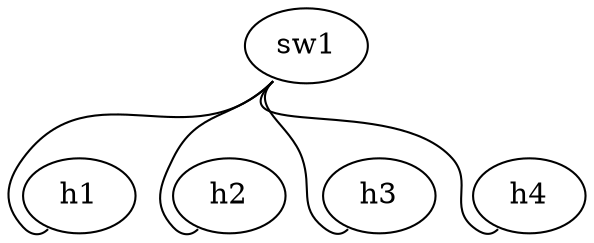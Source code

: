 graph G {
	graph [hostidtype="hostname", version="1:0", date="04/12/2013"];
	edge [dir=none, notify="log"];
	sw1:swp1 -- h1:swp1;
	sw1:swp2 -- h2:swp1;
	sw1:swp3 -- h3:swp1;
	sw1:swp4 -- h4:swp1;
}
